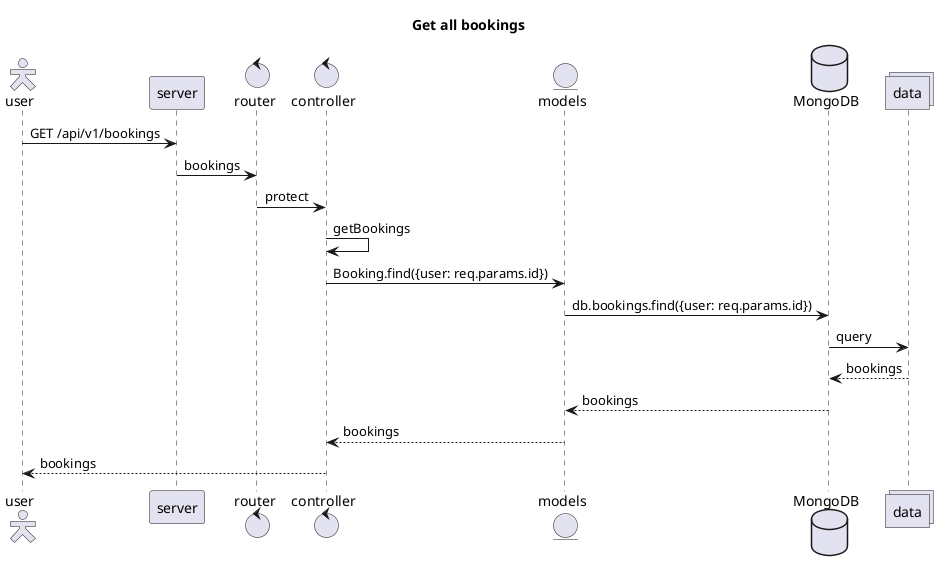 @startuml sequence
title Get all bookings
skinparam actorStyle Hollow
actor user
participant server
control router
control controller
entity models
database MongoDB as db
collections data
user -> server : GET /api/v1/bookings
server -> router : bookings
router -> controller : protect
controller -> controller : getBookings
controller -> models : Booking.find({user: req.params.id})
models -> db : db.bookings.find({user: req.params.id})
db -> data : query
db <-- data : bookings
models <-- db : bookings
controller <-- models : bookings
user <-- controller : bookings
@enduml